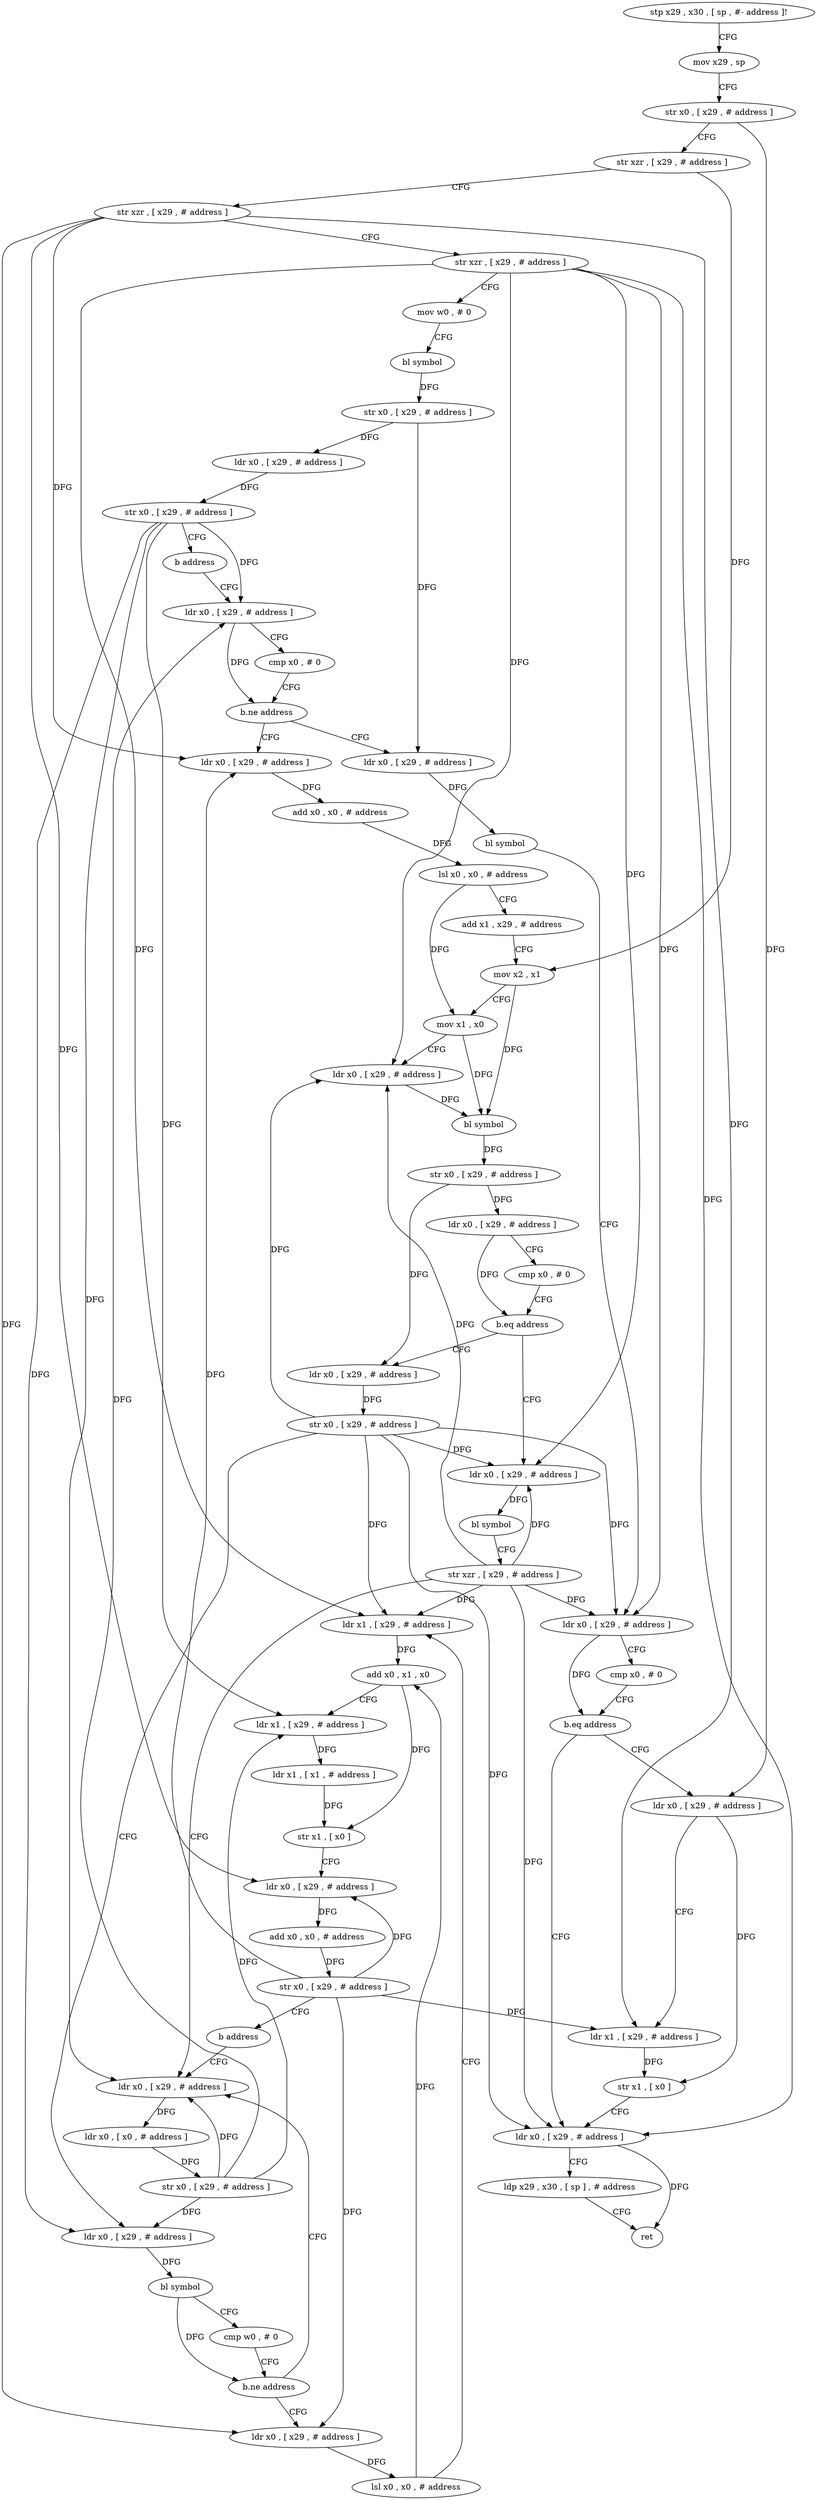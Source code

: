 digraph "func" {
"4261108" [label = "stp x29 , x30 , [ sp , #- address ]!" ]
"4261112" [label = "mov x29 , sp" ]
"4261116" [label = "str x0 , [ x29 , # address ]" ]
"4261120" [label = "str xzr , [ x29 , # address ]" ]
"4261124" [label = "str xzr , [ x29 , # address ]" ]
"4261128" [label = "str xzr , [ x29 , # address ]" ]
"4261132" [label = "mov w0 , # 0" ]
"4261136" [label = "bl symbol" ]
"4261140" [label = "str x0 , [ x29 , # address ]" ]
"4261144" [label = "ldr x0 , [ x29 , # address ]" ]
"4261148" [label = "str x0 , [ x29 , # address ]" ]
"4261152" [label = "b address" ]
"4261296" [label = "ldr x0 , [ x29 , # address ]" ]
"4261300" [label = "cmp x0 , # 0" ]
"4261304" [label = "b.ne address" ]
"4261156" [label = "ldr x0 , [ x29 , # address ]" ]
"4261308" [label = "ldr x0 , [ x29 , # address ]" ]
"4261160" [label = "add x0 , x0 , # address" ]
"4261164" [label = "lsl x0 , x0 , # address" ]
"4261168" [label = "add x1 , x29 , # address" ]
"4261172" [label = "mov x2 , x1" ]
"4261176" [label = "mov x1 , x0" ]
"4261180" [label = "ldr x0 , [ x29 , # address ]" ]
"4261184" [label = "bl symbol" ]
"4261188" [label = "str x0 , [ x29 , # address ]" ]
"4261192" [label = "ldr x0 , [ x29 , # address ]" ]
"4261196" [label = "cmp x0 , # 0" ]
"4261200" [label = "b.eq address" ]
"4261272" [label = "ldr x0 , [ x29 , # address ]" ]
"4261204" [label = "ldr x0 , [ x29 , # address ]" ]
"4261312" [label = "bl symbol" ]
"4261316" [label = "ldr x0 , [ x29 , # address ]" ]
"4261320" [label = "cmp x0 , # 0" ]
"4261324" [label = "b.eq address" ]
"4261340" [label = "ldr x0 , [ x29 , # address ]" ]
"4261328" [label = "ldr x0 , [ x29 , # address ]" ]
"4261276" [label = "bl symbol" ]
"4261280" [label = "str xzr , [ x29 , # address ]" ]
"4261284" [label = "ldr x0 , [ x29 , # address ]" ]
"4261208" [label = "str x0 , [ x29 , # address ]" ]
"4261212" [label = "ldr x0 , [ x29 , # address ]" ]
"4261216" [label = "bl symbol" ]
"4261220" [label = "cmp w0 , # 0" ]
"4261224" [label = "b.ne address" ]
"4261228" [label = "ldr x0 , [ x29 , # address ]" ]
"4261344" [label = "ldp x29 , x30 , [ sp ] , # address" ]
"4261348" [label = "ret" ]
"4261332" [label = "ldr x1 , [ x29 , # address ]" ]
"4261336" [label = "str x1 , [ x0 ]" ]
"4261288" [label = "ldr x0 , [ x0 , # address ]" ]
"4261292" [label = "str x0 , [ x29 , # address ]" ]
"4261232" [label = "lsl x0 , x0 , # address" ]
"4261236" [label = "ldr x1 , [ x29 , # address ]" ]
"4261240" [label = "add x0 , x1 , x0" ]
"4261244" [label = "ldr x1 , [ x29 , # address ]" ]
"4261248" [label = "ldr x1 , [ x1 , # address ]" ]
"4261252" [label = "str x1 , [ x0 ]" ]
"4261256" [label = "ldr x0 , [ x29 , # address ]" ]
"4261260" [label = "add x0 , x0 , # address" ]
"4261264" [label = "str x0 , [ x29 , # address ]" ]
"4261268" [label = "b address" ]
"4261108" -> "4261112" [ label = "CFG" ]
"4261112" -> "4261116" [ label = "CFG" ]
"4261116" -> "4261120" [ label = "CFG" ]
"4261116" -> "4261328" [ label = "DFG" ]
"4261120" -> "4261124" [ label = "CFG" ]
"4261120" -> "4261172" [ label = "DFG" ]
"4261124" -> "4261128" [ label = "CFG" ]
"4261124" -> "4261156" [ label = "DFG" ]
"4261124" -> "4261332" [ label = "DFG" ]
"4261124" -> "4261228" [ label = "DFG" ]
"4261124" -> "4261256" [ label = "DFG" ]
"4261128" -> "4261132" [ label = "CFG" ]
"4261128" -> "4261180" [ label = "DFG" ]
"4261128" -> "4261316" [ label = "DFG" ]
"4261128" -> "4261272" [ label = "DFG" ]
"4261128" -> "4261340" [ label = "DFG" ]
"4261128" -> "4261236" [ label = "DFG" ]
"4261132" -> "4261136" [ label = "CFG" ]
"4261136" -> "4261140" [ label = "DFG" ]
"4261140" -> "4261144" [ label = "DFG" ]
"4261140" -> "4261308" [ label = "DFG" ]
"4261144" -> "4261148" [ label = "DFG" ]
"4261148" -> "4261152" [ label = "CFG" ]
"4261148" -> "4261296" [ label = "DFG" ]
"4261148" -> "4261212" [ label = "DFG" ]
"4261148" -> "4261284" [ label = "DFG" ]
"4261148" -> "4261244" [ label = "DFG" ]
"4261152" -> "4261296" [ label = "CFG" ]
"4261296" -> "4261300" [ label = "CFG" ]
"4261296" -> "4261304" [ label = "DFG" ]
"4261300" -> "4261304" [ label = "CFG" ]
"4261304" -> "4261156" [ label = "CFG" ]
"4261304" -> "4261308" [ label = "CFG" ]
"4261156" -> "4261160" [ label = "DFG" ]
"4261308" -> "4261312" [ label = "DFG" ]
"4261160" -> "4261164" [ label = "DFG" ]
"4261164" -> "4261168" [ label = "CFG" ]
"4261164" -> "4261176" [ label = "DFG" ]
"4261168" -> "4261172" [ label = "CFG" ]
"4261172" -> "4261176" [ label = "CFG" ]
"4261172" -> "4261184" [ label = "DFG" ]
"4261176" -> "4261180" [ label = "CFG" ]
"4261176" -> "4261184" [ label = "DFG" ]
"4261180" -> "4261184" [ label = "DFG" ]
"4261184" -> "4261188" [ label = "DFG" ]
"4261188" -> "4261192" [ label = "DFG" ]
"4261188" -> "4261204" [ label = "DFG" ]
"4261192" -> "4261196" [ label = "CFG" ]
"4261192" -> "4261200" [ label = "DFG" ]
"4261196" -> "4261200" [ label = "CFG" ]
"4261200" -> "4261272" [ label = "CFG" ]
"4261200" -> "4261204" [ label = "CFG" ]
"4261272" -> "4261276" [ label = "DFG" ]
"4261204" -> "4261208" [ label = "DFG" ]
"4261312" -> "4261316" [ label = "CFG" ]
"4261316" -> "4261320" [ label = "CFG" ]
"4261316" -> "4261324" [ label = "DFG" ]
"4261320" -> "4261324" [ label = "CFG" ]
"4261324" -> "4261340" [ label = "CFG" ]
"4261324" -> "4261328" [ label = "CFG" ]
"4261340" -> "4261344" [ label = "CFG" ]
"4261340" -> "4261348" [ label = "DFG" ]
"4261328" -> "4261332" [ label = "CFG" ]
"4261328" -> "4261336" [ label = "DFG" ]
"4261276" -> "4261280" [ label = "CFG" ]
"4261280" -> "4261284" [ label = "CFG" ]
"4261280" -> "4261180" [ label = "DFG" ]
"4261280" -> "4261316" [ label = "DFG" ]
"4261280" -> "4261272" [ label = "DFG" ]
"4261280" -> "4261340" [ label = "DFG" ]
"4261280" -> "4261236" [ label = "DFG" ]
"4261284" -> "4261288" [ label = "DFG" ]
"4261208" -> "4261212" [ label = "CFG" ]
"4261208" -> "4261180" [ label = "DFG" ]
"4261208" -> "4261316" [ label = "DFG" ]
"4261208" -> "4261272" [ label = "DFG" ]
"4261208" -> "4261340" [ label = "DFG" ]
"4261208" -> "4261236" [ label = "DFG" ]
"4261212" -> "4261216" [ label = "DFG" ]
"4261216" -> "4261220" [ label = "CFG" ]
"4261216" -> "4261224" [ label = "DFG" ]
"4261220" -> "4261224" [ label = "CFG" ]
"4261224" -> "4261284" [ label = "CFG" ]
"4261224" -> "4261228" [ label = "CFG" ]
"4261228" -> "4261232" [ label = "DFG" ]
"4261344" -> "4261348" [ label = "CFG" ]
"4261332" -> "4261336" [ label = "DFG" ]
"4261336" -> "4261340" [ label = "CFG" ]
"4261288" -> "4261292" [ label = "DFG" ]
"4261292" -> "4261296" [ label = "DFG" ]
"4261292" -> "4261212" [ label = "DFG" ]
"4261292" -> "4261284" [ label = "DFG" ]
"4261292" -> "4261244" [ label = "DFG" ]
"4261232" -> "4261236" [ label = "CFG" ]
"4261232" -> "4261240" [ label = "DFG" ]
"4261236" -> "4261240" [ label = "DFG" ]
"4261240" -> "4261244" [ label = "CFG" ]
"4261240" -> "4261252" [ label = "DFG" ]
"4261244" -> "4261248" [ label = "DFG" ]
"4261248" -> "4261252" [ label = "DFG" ]
"4261252" -> "4261256" [ label = "CFG" ]
"4261256" -> "4261260" [ label = "DFG" ]
"4261260" -> "4261264" [ label = "DFG" ]
"4261264" -> "4261268" [ label = "CFG" ]
"4261264" -> "4261156" [ label = "DFG" ]
"4261264" -> "4261332" [ label = "DFG" ]
"4261264" -> "4261228" [ label = "DFG" ]
"4261264" -> "4261256" [ label = "DFG" ]
"4261268" -> "4261284" [ label = "CFG" ]
}
